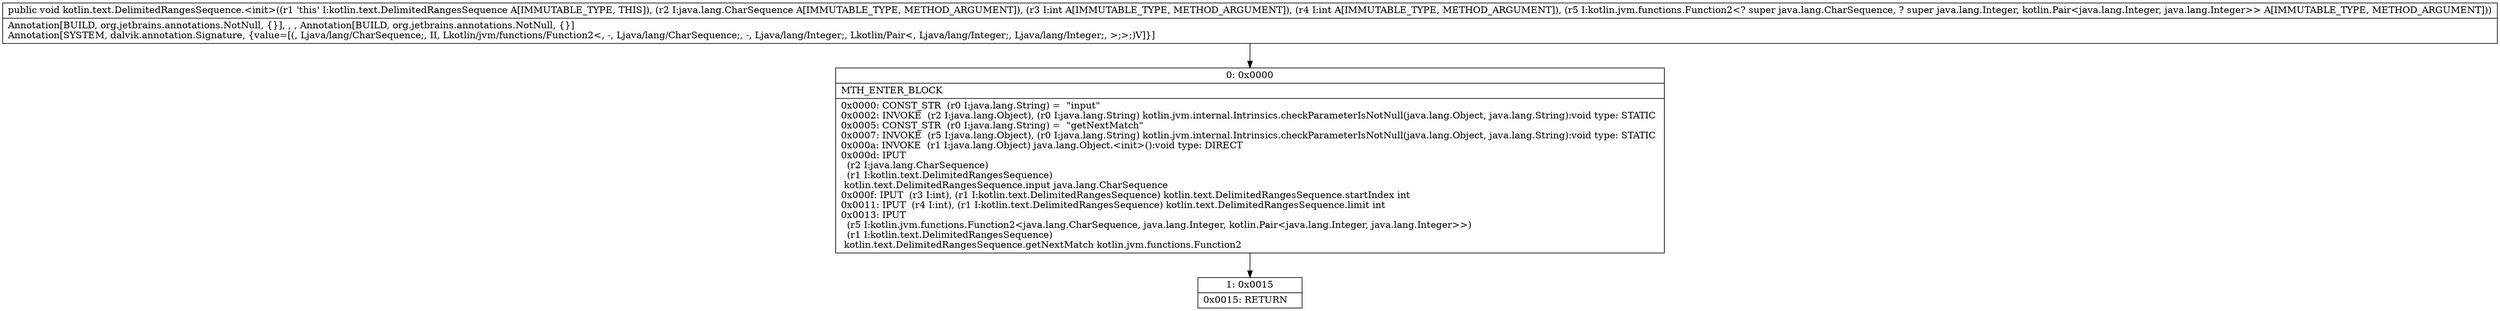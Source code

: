 digraph "CFG forkotlin.text.DelimitedRangesSequence.\<init\>(Ljava\/lang\/CharSequence;IILkotlin\/jvm\/functions\/Function2;)V" {
Node_0 [shape=record,label="{0\:\ 0x0000|MTH_ENTER_BLOCK\l|0x0000: CONST_STR  (r0 I:java.lang.String) =  \"input\" \l0x0002: INVOKE  (r2 I:java.lang.Object), (r0 I:java.lang.String) kotlin.jvm.internal.Intrinsics.checkParameterIsNotNull(java.lang.Object, java.lang.String):void type: STATIC \l0x0005: CONST_STR  (r0 I:java.lang.String) =  \"getNextMatch\" \l0x0007: INVOKE  (r5 I:java.lang.Object), (r0 I:java.lang.String) kotlin.jvm.internal.Intrinsics.checkParameterIsNotNull(java.lang.Object, java.lang.String):void type: STATIC \l0x000a: INVOKE  (r1 I:java.lang.Object) java.lang.Object.\<init\>():void type: DIRECT \l0x000d: IPUT  \l  (r2 I:java.lang.CharSequence)\l  (r1 I:kotlin.text.DelimitedRangesSequence)\l kotlin.text.DelimitedRangesSequence.input java.lang.CharSequence \l0x000f: IPUT  (r3 I:int), (r1 I:kotlin.text.DelimitedRangesSequence) kotlin.text.DelimitedRangesSequence.startIndex int \l0x0011: IPUT  (r4 I:int), (r1 I:kotlin.text.DelimitedRangesSequence) kotlin.text.DelimitedRangesSequence.limit int \l0x0013: IPUT  \l  (r5 I:kotlin.jvm.functions.Function2\<java.lang.CharSequence, java.lang.Integer, kotlin.Pair\<java.lang.Integer, java.lang.Integer\>\>)\l  (r1 I:kotlin.text.DelimitedRangesSequence)\l kotlin.text.DelimitedRangesSequence.getNextMatch kotlin.jvm.functions.Function2 \l}"];
Node_1 [shape=record,label="{1\:\ 0x0015|0x0015: RETURN   \l}"];
MethodNode[shape=record,label="{public void kotlin.text.DelimitedRangesSequence.\<init\>((r1 'this' I:kotlin.text.DelimitedRangesSequence A[IMMUTABLE_TYPE, THIS]), (r2 I:java.lang.CharSequence A[IMMUTABLE_TYPE, METHOD_ARGUMENT]), (r3 I:int A[IMMUTABLE_TYPE, METHOD_ARGUMENT]), (r4 I:int A[IMMUTABLE_TYPE, METHOD_ARGUMENT]), (r5 I:kotlin.jvm.functions.Function2\<? super java.lang.CharSequence, ? super java.lang.Integer, kotlin.Pair\<java.lang.Integer, java.lang.Integer\>\> A[IMMUTABLE_TYPE, METHOD_ARGUMENT]))  | Annotation[BUILD, org.jetbrains.annotations.NotNull, \{\}], , , Annotation[BUILD, org.jetbrains.annotations.NotNull, \{\}]\lAnnotation[SYSTEM, dalvik.annotation.Signature, \{value=[(, Ljava\/lang\/CharSequence;, II, Lkotlin\/jvm\/functions\/Function2\<, \-, Ljava\/lang\/CharSequence;, \-, Ljava\/lang\/Integer;, Lkotlin\/Pair\<, Ljava\/lang\/Integer;, Ljava\/lang\/Integer;, \>;\>;)V]\}]\l}"];
MethodNode -> Node_0;
Node_0 -> Node_1;
}


